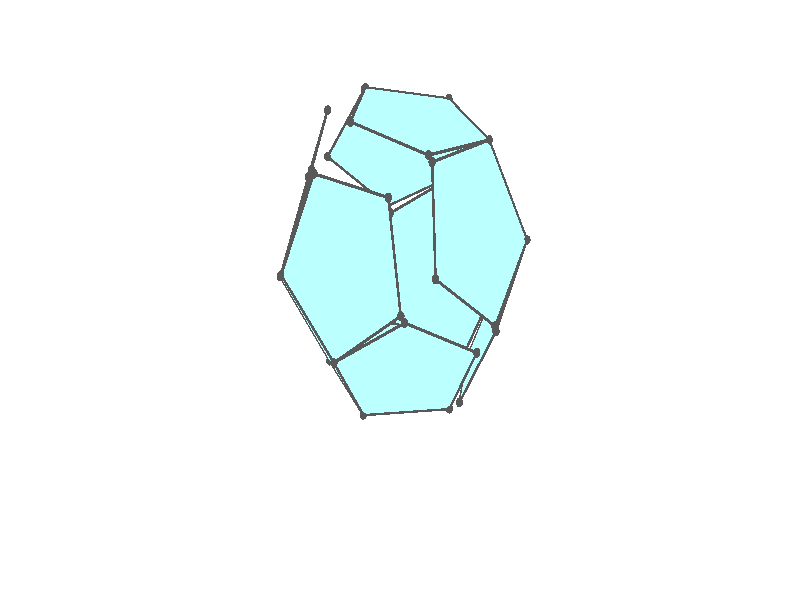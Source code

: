 #version 3.7;
global_settings{assumed_gamma 1.0}
camera{perspective location <18.750000000000000000000000, 10.825317547305481014063844, 12.499999999999996447286321> right <0.133333333333333331482962, -0.230940107675850353485814, -0.000000000000000000000000> up <-0.064951905283832905846353, -0.037499999999999998612221, 0.129903810567665811692706> direction <0.750000000000000111022302, 0.433012701892219298294151, 0.499999999999999944488849> sky <-0.433012701892219298294151, -0.249999999999999944488849, 0.866025403784438707610605> look_at <18.000000000000000000000000, 10.392304845413262270881205, 11.999999999999996447286321>}
light_source{<18.750000000000000000000000, 10.825317547305481014063844, 12.499999999999996447286321> rgb<1.0,1.0,1.0>}
background{rgb<1,1,1>}
union{union{object{union{sphere{<0.187592474085079868872938, 0.577350269189625620036566, -0.518325021351930814716980>,0.029999999999999998889777}sphere{<-0.491123473188422809965203, 0.356822089773089878850243, -0.518325021351930814716980>,0.029999999999999998889777}sphere{<-0.491123473188422865476355, -0.356822089773089767827940, -0.518325021351930814716980>,0.029999999999999998889777}sphere{<0.187592474085079730095060, -0.577350269189625620036566, -0.518325021351930814716980>,0.029999999999999998889777}sphere{<0.607061998206686048717984, -0.000000000000000148687307, -0.518325021351930814716980>,0.029999999999999998889777}} pigment{rgb<0.1,0.1,0.1>}}object{union{cylinder{<0.187592474085079868872938, 0.577350269189625620036566, -0.518325021351930814716980>,<-0.491123473188422809965203, 0.356822089773089878850243, -0.518325021351930814716980>,0.010000000000000000208167}cylinder{<-0.491123473188422809965203, 0.356822089773089878850243, -0.518325021351930814716980>,<-0.491123473188422865476355, -0.356822089773089767827940, -0.518325021351930814716980>,0.010000000000000000208167}cylinder{<-0.491123473188422865476355, -0.356822089773089767827940, -0.518325021351930814716980>,<0.187592474085079730095060, -0.577350269189625620036566, -0.518325021351930814716980>,0.010000000000000000208167}cylinder{<0.187592474085079730095060, -0.577350269189625620036566, -0.518325021351930814716980>,<0.607061998206686048717984, -0.000000000000000148687307, -0.518325021351930814716980>,0.010000000000000000208167}cylinder{<0.607061998206686048717984, -0.000000000000000148687307, -0.518325021351930814716980>,<0.187592474085079868872938, 0.577350269189625620036566, -0.518325021351930814716980>,0.010000000000000000208167}} pigment{rgb<0.1,0.1,0.1>}}object{polygon{5.000000000000000000000000,<0.187592474085079868872938, 0.577350269189625620036566, -0.518325021351930814716980>,<-0.491123473188422809965203, 0.356822089773089878850243, -0.518325021351930814716980>,<-0.491123473188422865476355, -0.356822089773089767827940, -0.518325021351930814716980>,<0.187592474085079730095060, -0.577350269189625620036566, -0.518325021351930814716980>,<0.607061998206686048717984, -0.000000000000000148687307, -0.518325021351930814716980>} pigment{rgbft<0.5,1.0,1.0,0.1,0.1>}}}union{object{union{sphere{<1.019607379103610433901395, -0.027143943240678092276852, 0.063360056715315665742949>,0.029999999999999998889777}sphere{<0.855104922278074996988551, -0.621270091941740432162078, 0.422861205709509690997550>,0.029999999999999998889777}sphere{<0.340891431830107727307677, -0.961316302203393036052148, 0.063360056715315499209495>,0.029999999999999998889777}sphere{<0.187592474085079868872938, -0.577350269189625509014263, -0.518325021351930814716980>,0.029999999999999998889777}sphere{<0.607061998206685937695681, -0.000000000000000166533454, -0.518325021351930814716980>,0.029999999999999998889777}} pigment{rgb<0.1,0.1,0.1>}}object{union{cylinder{<1.019607379103610433901395, -0.027143943240678092276852, 0.063360056715315665742949>,<0.855104922278074996988551, -0.621270091941740432162078, 0.422861205709509690997550>,0.010000000000000000208167}cylinder{<0.855104922278074996988551, -0.621270091941740432162078, 0.422861205709509690997550>,<0.340891431830107727307677, -0.961316302203393036052148, 0.063360056715315499209495>,0.010000000000000000208167}cylinder{<0.340891431830107727307677, -0.961316302203393036052148, 0.063360056715315499209495>,<0.187592474085079868872938, -0.577350269189625509014263, -0.518325021351930814716980>,0.010000000000000000208167}cylinder{<0.187592474085079868872938, -0.577350269189625509014263, -0.518325021351930814716980>,<0.607061998206685937695681, -0.000000000000000166533454, -0.518325021351930814716980>,0.010000000000000000208167}cylinder{<0.607061998206685937695681, -0.000000000000000166533454, -0.518325021351930814716980>,<1.019607379103610433901395, -0.027143943240678092276852, 0.063360056715315665742949>,0.010000000000000000208167}} pigment{rgb<0.1,0.1,0.1>}}object{polygon{5.000000000000000000000000,<1.019607379103610433901395, -0.027143943240678092276852, 0.063360056715315665742949>,<0.855104922278074996988551, -0.621270091941740432162078, 0.422861205709509690997550>,<0.340891431830107727307677, -0.961316302203393036052148, 0.063360056715315499209495>,<0.187592474085079868872938, -0.577350269189625509014263, -0.518325021351930814716980>,<0.607061998206685937695681, -0.000000000000000166533454, -0.518325021351930814716980>} pigment{rgbft<0.5,1.0,1.0,0.1,0.1>}}}union{object{union{sphere{<1.019607379103610433901395, -0.027143943240677981254549, 0.063360056715315693498525>,0.029999999999999998889777}sphere{<0.855104922278074885966248, -0.621270091941740543184380, 0.422861205709509802019852>,0.029999999999999998889777}sphere{<0.639712938633632433038656, -0.431226896609744225763450, 1.076143604286003530035032>,0.029999999999999998889777}sphere{<0.671095828662640947470663, 0.280352406137127252439001, 1.120393181864138387737739>,0.029999999999999998889777}sphere{<0.905883505010210754448963, 0.530089405593649143355606, 0.494458526218757632442191>,0.029999999999999998889777}} pigment{rgb<0.1,0.1,0.1>}}object{union{cylinder{<1.019607379103610433901395, -0.027143943240677981254549, 0.063360056715315693498525>,<0.855104922278074885966248, -0.621270091941740543184380, 0.422861205709509802019852>,0.010000000000000000208167}cylinder{<0.855104922278074885966248, -0.621270091941740543184380, 0.422861205709509802019852>,<0.639712938633632433038656, -0.431226896609744225763450, 1.076143604286003530035032>,0.010000000000000000208167}cylinder{<0.639712938633632433038656, -0.431226896609744225763450, 1.076143604286003530035032>,<0.671095828662640947470663, 0.280352406137127252439001, 1.120393181864138387737739>,0.010000000000000000208167}cylinder{<0.671095828662640947470663, 0.280352406137127252439001, 1.120393181864138387737739>,<0.905883505010210754448963, 0.530089405593649143355606, 0.494458526218757632442191>,0.010000000000000000208167}cylinder{<0.905883505010210754448963, 0.530089405593649143355606, 0.494458526218757632442191>,<1.019607379103610433901395, -0.027143943240677981254549, 0.063360056715315693498525>,0.010000000000000000208167}} pigment{rgb<0.1,0.1,0.1>}}object{polygon{5.000000000000000000000000,<1.019607379103610433901395, -0.027143943240677981254549, 0.063360056715315693498525>,<0.855104922278074885966248, -0.621270091941740543184380, 0.422861205709509802019852>,<0.639712938633632433038656, -0.431226896609744225763450, 1.076143604286003530035032>,<0.671095828662640947470663, 0.280352406137127252439001, 1.120393181864138387737739>,<0.905883505010210754448963, 0.530089405593649143355606, 0.494458526218757632442191>} pigment{rgbft<0.5,1.0,1.0,0.1,0.1>}}}union{object{union{sphere{<0.607803319581763590306878, -0.475146719361859093400113, 1.076143604286003307990427>,0.029999999999999998889777}sphere{<0.855104922278074885966248, -0.621270091941740432162078, 0.422861205709509802019852>,0.029999999999999998889777}sphere{<0.340891431830107893841131, -0.961316302203392925029846, 0.063360056715315471453920>,0.029999999999999998889777}sphere{<-0.224211585436766669410247, -1.025353045310806177070617, 0.494458526218756855286074>,0.029999999999999998889777}sphere{<-0.059250966804846871838208, -0.724883718818380762272113, 1.120393181864137943648529>,0.029999999999999998889777}} pigment{rgb<0.1,0.1,0.1>}}object{union{cylinder{<0.607803319581763590306878, -0.475146719361859093400113, 1.076143604286003307990427>,<0.855104922278074885966248, -0.621270091941740432162078, 0.422861205709509802019852>,0.010000000000000000208167}cylinder{<0.855104922278074885966248, -0.621270091941740432162078, 0.422861205709509802019852>,<0.340891431830107893841131, -0.961316302203392925029846, 0.063360056715315471453920>,0.010000000000000000208167}cylinder{<0.340891431830107893841131, -0.961316302203392925029846, 0.063360056715315471453920>,<-0.224211585436766669410247, -1.025353045310806177070617, 0.494458526218756855286074>,0.010000000000000000208167}cylinder{<-0.224211585436766669410247, -1.025353045310806177070617, 0.494458526218756855286074>,<-0.059250966804846871838208, -0.724883718818380762272113, 1.120393181864137943648529>,0.010000000000000000208167}cylinder{<-0.059250966804846871838208, -0.724883718818380762272113, 1.120393181864137943648529>,<0.607803319581763590306878, -0.475146719361859093400113, 1.076143604286003307990427>,0.010000000000000000208167}} pigment{rgb<0.1,0.1,0.1>}}object{polygon{5.000000000000000000000000,<0.607803319581763590306878, -0.475146719361859093400113, 1.076143604286003307990427>,<0.855104922278074885966248, -0.621270091941740432162078, 0.422861205709509802019852>,<0.340891431830107893841131, -0.961316302203392925029846, 0.063360056715315471453920>,<-0.224211585436766669410247, -1.025353045310806177070617, 0.494458526218756855286074>,<-0.059250966804846871838208, -0.724883718818380762272113, 1.120393181864137943648529>} pigment{rgbft<0.5,1.0,1.0,0.1,0.1>}}}union{object{union{sphere{<-0.777541997729977563125203, -0.677622855222404618658061, 0.107609634293450578956808>,0.029999999999999998889777}sphere{<-0.255594475465775072819952, -1.023288168511498730239850, 0.450208948640622219627971>,0.029999999999999998889777}sphere{<0.340891431830107727307677, -0.961316302203393036052148, 0.063360056715315471453920>,0.029999999999999998889777}sphere{<0.187592474085079841117363, -0.577350269189625509014263, -0.518325021351930703694677>,0.029999999999999998889777}sphere{<-0.503637399537164132112821, -0.402018076569758409100075, -0.490977278420818064041953>,0.029999999999999998889777}} pigment{rgb<0.1,0.1,0.1>}}object{union{cylinder{<-0.777541997729977563125203, -0.677622855222404618658061, 0.107609634293450578956808>,<-0.255594475465775072819952, -1.023288168511498730239850, 0.450208948640622219627971>,0.010000000000000000208167}cylinder{<-0.255594475465775072819952, -1.023288168511498730239850, 0.450208948640622219627971>,<0.340891431830107727307677, -0.961316302203393036052148, 0.063360056715315471453920>,0.010000000000000000208167}cylinder{<0.340891431830107727307677, -0.961316302203393036052148, 0.063360056715315471453920>,<0.187592474085079841117363, -0.577350269189625509014263, -0.518325021351930703694677>,0.010000000000000000208167}cylinder{<0.187592474085079841117363, -0.577350269189625509014263, -0.518325021351930703694677>,<-0.503637399537164132112821, -0.402018076569758409100075, -0.490977278420818064041953>,0.010000000000000000208167}cylinder{<-0.503637399537164132112821, -0.402018076569758409100075, -0.490977278420818064041953>,<-0.777541997729977563125203, -0.677622855222404618658061, 0.107609634293450578956808>,0.010000000000000000208167}} pigment{rgb<0.1,0.1,0.1>}}object{polygon{5.000000000000000000000000,<-0.777541997729977563125203, -0.677622855222404618658061, 0.107609634293450578956808>,<-0.255594475465775072819952, -1.023288168511498730239850, 0.450208948640622219627971>,<0.340891431830107727307677, -0.961316302203393036052148, 0.063360056715315471453920>,<0.187592474085079841117363, -0.577350269189625509014263, -0.518325021351930703694677>,<-0.503637399537164132112821, -0.402018076569758409100075, -0.490977278420818064041953>} pigment{rgbft<0.5,1.0,1.0,0.1,0.1>}}}union{object{union{sphere{<1.019607379103610433901395, -0.027143943240678092276852, 0.063360056715315637987374>,0.029999999999999998889777}sphere{<0.894221844123318954089541, 0.559298225633634848996678, 0.450208948640622219627971>,0.029999999999999998889777}sphere{<0.404183940910985695094126, 0.948883361674843661681678, 0.107609634293450384667779>,0.029999999999999998889777}sphere{<0.226709395930323770462778, 0.603218048385749661122190, -0.490977278420818064041953>,0.029999999999999998889777}sphere{<0.607061998206686048717984, -0.000000000000000176941795, -0.518325021351930703694677>,0.029999999999999998889777}} pigment{rgb<0.1,0.1,0.1>}}object{union{cylinder{<1.019607379103610433901395, -0.027143943240678092276852, 0.063360056715315637987374>,<0.894221844123318954089541, 0.559298225633634848996678, 0.450208948640622219627971>,0.010000000000000000208167}cylinder{<0.894221844123318954089541, 0.559298225633634848996678, 0.450208948640622219627971>,<0.404183940910985695094126, 0.948883361674843661681678, 0.107609634293450384667779>,0.010000000000000000208167}cylinder{<0.404183940910985695094126, 0.948883361674843661681678, 0.107609634293450384667779>,<0.226709395930323770462778, 0.603218048385749661122190, -0.490977278420818064041953>,0.010000000000000000208167}cylinder{<0.226709395930323770462778, 0.603218048385749661122190, -0.490977278420818064041953>,<0.607061998206686048717984, -0.000000000000000176941795, -0.518325021351930703694677>,0.010000000000000000208167}cylinder{<0.607061998206686048717984, -0.000000000000000176941795, -0.518325021351930703694677>,<1.019607379103610433901395, -0.027143943240678092276852, 0.063360056715315637987374>,0.010000000000000000208167}} pigment{rgb<0.1,0.1,0.1>}}object{polygon{5.000000000000000000000000,<1.019607379103610433901395, -0.027143943240678092276852, 0.063360056715315637987374>,<0.894221844123318954089541, 0.559298225633634848996678, 0.450208948640622219627971>,<0.404183940910985695094126, 0.948883361674843661681678, 0.107609634293450384667779>,<0.226709395930323770462778, 0.603218048385749661122190, -0.490977278420818064041953>,<0.607061998206686048717984, -0.000000000000000176941795, -0.518325021351930703694677>} pigment{rgbft<0.5,1.0,1.0,0.1,0.1>}}}union{object{union{sphere{<-0.840834506810854809266687, 0.577350269189625731058868, 0.063360056715315388187193>,0.029999999999999998889777}sphere{<-0.491123473188422809965203, 0.356822089773089878850243, -0.518325021351930925739282>,0.029999999999999998889777}sphere{<-0.491123473188422920987506, -0.356822089773089767827940, -0.518325021351930925739282>,0.029999999999999998889777}sphere{<-0.840834506810855031311291, -0.577350269189625509014263, 0.063360056715315360431617>,0.029999999999999998889777}sphere{<-1.056967811830375136850080, 0.000000000000000074914154, 0.422861205709509635486398>,0.029999999999999998889777}} pigment{rgb<0.1,0.1,0.1>}}object{union{cylinder{<-0.840834506810854809266687, 0.577350269189625731058868, 0.063360056715315388187193>,<-0.491123473188422809965203, 0.356822089773089878850243, -0.518325021351930925739282>,0.010000000000000000208167}cylinder{<-0.491123473188422809965203, 0.356822089773089878850243, -0.518325021351930925739282>,<-0.491123473188422920987506, -0.356822089773089767827940, -0.518325021351930925739282>,0.010000000000000000208167}cylinder{<-0.491123473188422920987506, -0.356822089773089767827940, -0.518325021351930925739282>,<-0.840834506810855031311291, -0.577350269189625509014263, 0.063360056715315360431617>,0.010000000000000000208167}cylinder{<-0.840834506810855031311291, -0.577350269189625509014263, 0.063360056715315360431617>,<-1.056967811830375136850080, 0.000000000000000074914154, 0.422861205709509635486398>,0.010000000000000000208167}cylinder{<-1.056967811830375136850080, 0.000000000000000074914154, 0.422861205709509635486398>,<-0.840834506810854809266687, 0.577350269189625731058868, 0.063360056715315388187193>,0.010000000000000000208167}} pigment{rgb<0.1,0.1,0.1>}}object{polygon{5.000000000000000000000000,<-0.840834506810854809266687, 0.577350269189625731058868, 0.063360056715315388187193>,<-0.491123473188422809965203, 0.356822089773089878850243, -0.518325021351930925739282>,<-0.491123473188422920987506, -0.356822089773089767827940, -0.518325021351930925739282>,<-0.840834506810855031311291, -0.577350269189625509014263, 0.063360056715315360431617>,<-1.056967811830375136850080, 0.000000000000000074914154, 0.422861205709509635486398>} pigment{rgbft<0.5,1.0,1.0,0.1,0.1>}}}union{object{union{sphere{<-0.840834506810854920288989, 0.577350269189625842081171, 0.063360056715315304920466>,0.029999999999999998889777}sphere{<-0.421296415472773189137001, 0.961316302203393480141358, 0.494458526218757077330679>,0.029999999999999998889777}sphere{<-0.378140920470101282724329, 0.621270091941740432162078, 1.120393181864138387737739>,0.029999999999999998889777}sphere{<-0.771007449095205465994241, 0.027143943240677925743398, 1.076143604286003752079637>,0.029999999999999998889777}sphere{<-1.056967811830375136850080, 0.000000000000000111022302, 0.422861205709509802019852>,0.029999999999999998889777}} pigment{rgb<0.1,0.1,0.1>}}object{union{cylinder{<-0.840834506810854920288989, 0.577350269189625842081171, 0.063360056715315304920466>,<-0.421296415472773189137001, 0.961316302203393480141358, 0.494458526218757077330679>,0.010000000000000000208167}cylinder{<-0.421296415472773189137001, 0.961316302203393480141358, 0.494458526218757077330679>,<-0.378140920470101282724329, 0.621270091941740432162078, 1.120393181864138387737739>,0.010000000000000000208167}cylinder{<-0.378140920470101282724329, 0.621270091941740432162078, 1.120393181864138387737739>,<-0.771007449095205465994241, 0.027143943240677925743398, 1.076143604286003752079637>,0.010000000000000000208167}cylinder{<-0.771007449095205465994241, 0.027143943240677925743398, 1.076143604286003752079637>,<-1.056967811830375136850080, 0.000000000000000111022302, 0.422861205709509802019852>,0.010000000000000000208167}cylinder{<-1.056967811830375136850080, 0.000000000000000111022302, 0.422861205709509802019852>,<-0.840834506810854920288989, 0.577350269189625842081171, 0.063360056715315304920466>,0.010000000000000000208167}} pigment{rgb<0.1,0.1,0.1>}}object{polygon{5.000000000000000000000000,<-0.840834506810854920288989, 0.577350269189625842081171, 0.063360056715315304920466>,<-0.421296415472773189137001, 0.961316302203393480141358, 0.494458526218757077330679>,<-0.378140920470101282724329, 0.621270091941740432162078, 1.120393181864138387737739>,<-0.771007449095205465994241, 0.027143943240677925743398, 1.076143604286003752079637>,<-1.056967811830375136850080, 0.000000000000000111022302, 0.422861205709509802019852>} pigment{rgbft<0.5,1.0,1.0,0.1,0.1>}}}union{object{union{sphere{<-0.840834506810854920288989, 0.577350269189625842081171, 0.063360056715315249409315>,0.029999999999999998889777}sphere{<-0.421296415472773244648153, 0.961316302203393369119055, 0.494458526218756966308376>,0.029999999999999998889777}sphere{<0.217589311057415690786598, 1.023288168511498508195245, 0.182573080546113930555663>,0.029999999999999998889777}sphere{<0.192904313642161318043122, 0.677622855222404063546549, -0.441281194979430080316263>,0.029999999999999998889777}sphere{<-0.461237580302858052316850, 0.402018076569758076033168, -0.514958895608514599651073>,0.029999999999999998889777}} pigment{rgb<0.1,0.1,0.1>}}object{union{cylinder{<-0.840834506810854920288989, 0.577350269189625842081171, 0.063360056715315249409315>,<-0.421296415472773244648153, 0.961316302203393369119055, 0.494458526218756966308376>,0.010000000000000000208167}cylinder{<-0.421296415472773244648153, 0.961316302203393369119055, 0.494458526218756966308376>,<0.217589311057415690786598, 1.023288168511498508195245, 0.182573080546113930555663>,0.010000000000000000208167}cylinder{<0.217589311057415690786598, 1.023288168511498508195245, 0.182573080546113930555663>,<0.192904313642161318043122, 0.677622855222404063546549, -0.441281194979430080316263>,0.010000000000000000208167}cylinder{<0.192904313642161318043122, 0.677622855222404063546549, -0.441281194979430080316263>,<-0.461237580302858052316850, 0.402018076569758076033168, -0.514958895608514599651073>,0.010000000000000000208167}cylinder{<-0.461237580302858052316850, 0.402018076569758076033168, -0.514958895608514599651073>,<-0.840834506810854920288989, 0.577350269189625842081171, 0.063360056715315249409315>,0.010000000000000000208167}} pigment{rgb<0.1,0.1,0.1>}}object{polygon{5.000000000000000000000000,<-0.840834506810854920288989, 0.577350269189625842081171, 0.063360056715315249409315>,<-0.421296415472773244648153, 0.961316302203393369119055, 0.494458526218756966308376>,<0.217589311057415690786598, 1.023288168511498508195245, 0.182573080546113930555663>,<0.192904313642161318043122, 0.677622855222404063546549, -0.441281194979430080316263>,<-0.461237580302858052316850, 0.402018076569758076033168, -0.514958895608514599651073>} pigment{rgbft<0.5,1.0,1.0,0.1,0.1>}}}union{object{union{sphere{<0.239342706033896179818043, 1.025353045310806843204432, 0.232269163987503218793407>,0.029999999999999998889777}sphere{<-0.421296415472773355670455, 0.961316302203393480141358, 0.494458526218757132841830>,0.029999999999999998889777}sphere{<-0.378140920470101393746631, 0.621270091941740432162078, 1.120393181864138387737739>,0.029999999999999998889777}sphere{<0.309169763749545412068187, 0.475146719361858704822055, 1.245052711558191305130094>,0.029999999999999998889777}sphere{<0.690795632425561301204198, 0.724883718818380540227508, 0.696161882285311728324473>,0.029999999999999998889777}} pigment{rgb<0.1,0.1,0.1>}}object{union{cylinder{<0.239342706033896179818043, 1.025353045310806843204432, 0.232269163987503218793407>,<-0.421296415472773355670455, 0.961316302203393480141358, 0.494458526218757132841830>,0.010000000000000000208167}cylinder{<-0.421296415472773355670455, 0.961316302203393480141358, 0.494458526218757132841830>,<-0.378140920470101393746631, 0.621270091941740432162078, 1.120393181864138387737739>,0.010000000000000000208167}cylinder{<-0.378140920470101393746631, 0.621270091941740432162078, 1.120393181864138387737739>,<0.309169763749545412068187, 0.475146719361858704822055, 1.245052711558191305130094>,0.010000000000000000208167}cylinder{<0.309169763749545412068187, 0.475146719361858704822055, 1.245052711558191305130094>,<0.690795632425561301204198, 0.724883718818380540227508, 0.696161882285311728324473>,0.010000000000000000208167}cylinder{<0.690795632425561301204198, 0.724883718818380540227508, 0.696161882285311728324473>,<0.239342706033896179818043, 1.025353045310806843204432, 0.232269163987503218793407>,0.010000000000000000208167}} pigment{rgb<0.1,0.1,0.1>}}object{polygon{5.000000000000000000000000,<0.239342706033896179818043, 1.025353045310806843204432, 0.232269163987503218793407>,<-0.421296415472773355670455, 0.961316302203393480141358, 0.494458526218757132841830>,<-0.378140920470101393746631, 0.621270091941740432162078, 1.120393181864138387737739>,<0.309169763749545412068187, 0.475146719361858704822055, 1.245052711558191305130094>,<0.690795632425561301204198, 0.724883718818380540227508, 0.696161882285311728324473>} pigment{rgbft<0.5,1.0,1.0,0.1,0.1>}}}union{object{union{sphere{<0.314481603306626666949342, -0.280352406137127529994757, 1.322096537930693038731533>,0.029999999999999998889777}sphere{<0.292728208330146733029409, 0.431226896609744114741147, 1.272400454489303944782819>,0.029999999999999998889777}sphere{<-0.378140920470101227213178, 0.621270091941740432162078, 1.120393181864138609782344>,0.029999999999999998889777}sphere{<-0.771007449095205465994241, 0.027143943240677953498974, 1.076143604286003752079637>,0.029999999999999998889777}sphere{<-0.342943188027455547750577, -0.530089405593649143355606, 1.200803133980056669471992>,0.029999999999999998889777}} pigment{rgb<0.1,0.1,0.1>}}object{union{cylinder{<0.314481603306626666949342, -0.280352406137127529994757, 1.322096537930693038731533>,<0.292728208330146733029409, 0.431226896609744114741147, 1.272400454489303944782819>,0.010000000000000000208167}cylinder{<0.292728208330146733029409, 0.431226896609744114741147, 1.272400454489303944782819>,<-0.378140920470101227213178, 0.621270091941740432162078, 1.120393181864138609782344>,0.010000000000000000208167}cylinder{<-0.378140920470101227213178, 0.621270091941740432162078, 1.120393181864138609782344>,<-0.771007449095205465994241, 0.027143943240677953498974, 1.076143604286003752079637>,0.010000000000000000208167}cylinder{<-0.771007449095205465994241, 0.027143943240677953498974, 1.076143604286003752079637>,<-0.342943188027455547750577, -0.530089405593649143355606, 1.200803133980056669471992>,0.010000000000000000208167}cylinder{<-0.342943188027455547750577, -0.530089405593649143355606, 1.200803133980056669471992>,<0.314481603306626666949342, -0.280352406137127529994757, 1.322096537930693038731533>,0.010000000000000000208167}} pigment{rgb<0.1,0.1,0.1>}}object{polygon{5.000000000000000000000000,<0.314481603306626666949342, -0.280352406137127529994757, 1.322096537930693038731533>,<0.292728208330146733029409, 0.431226896609744114741147, 1.272400454489303944782819>,<-0.378140920470101227213178, 0.621270091941740432162078, 1.120393181864138609782344>,<-0.771007449095205465994241, 0.027143943240677953498974, 1.076143604286003752079637>,<-0.342943188027455547750577, -0.530089405593649143355606, 1.200803133980056669471992>} pigment{rgbft<0.5,1.0,1.0,0.1,0.1>}}}union{object{union{sphere{<-0.837551609421792520038252, -0.603218048385749883166795, 0.110975760036866918922804>,0.029999999999999998889777}sphere{<-0.415984575915691934255847, -0.948883361674843994748585, 0.571502352591258699909815>,0.029999999999999998889777}sphere{<-0.374858023081038882473592, -0.559298225633634960018981, 1.168008885185690015617865>,0.029999999999999998889777}sphere{<-0.771007449095205354971938, 0.027143943240677925743398, 1.076143604286003974124242>,0.029999999999999998889777}sphere{<-1.056967811830375136850080, 0.000000000000000100613962, 0.422861205709509857531003>,0.029999999999999998889777}} pigment{rgb<0.1,0.1,0.1>}}object{union{cylinder{<-0.837551609421792520038252, -0.603218048385749883166795, 0.110975760036866918922804>,<-0.415984575915691934255847, -0.948883361674843994748585, 0.571502352591258699909815>,0.010000000000000000208167}cylinder{<-0.415984575915691934255847, -0.948883361674843994748585, 0.571502352591258699909815>,<-0.374858023081038882473592, -0.559298225633634960018981, 1.168008885185690015617865>,0.010000000000000000208167}cylinder{<-0.374858023081038882473592, -0.559298225633634960018981, 1.168008885185690015617865>,<-0.771007449095205354971938, 0.027143943240677925743398, 1.076143604286003974124242>,0.010000000000000000208167}cylinder{<-0.771007449095205354971938, 0.027143943240677925743398, 1.076143604286003974124242>,<-1.056967811830375136850080, 0.000000000000000100613962, 0.422861205709509857531003>,0.010000000000000000208167}cylinder{<-1.056967811830375136850080, 0.000000000000000100613962, 0.422861205709509857531003>,<-0.837551609421792520038252, -0.603218048385749883166795, 0.110975760036866918922804>,0.010000000000000000208167}} pigment{rgb<0.1,0.1,0.1>}}object{polygon{5.000000000000000000000000,<-0.837551609421792520038252, -0.603218048385749883166795, 0.110975760036866918922804>,<-0.415984575915691934255847, -0.948883361674843994748585, 0.571502352591258699909815>,<-0.374858023081038882473592, -0.559298225633634960018981, 1.168008885185690015617865>,<-0.771007449095205354971938, 0.027143943240677925743398, 1.076143604286003974124242>,<-1.056967811830375136850080, 0.000000000000000100613962, 0.422861205709509857531003>} pigment{rgbft<0.5,1.0,1.0,0.1,0.1>}}}}
